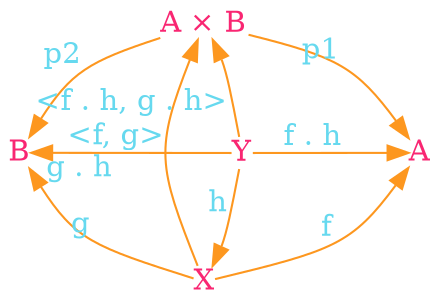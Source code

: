 digraph C
{
	graph [ layout=sfdp rankdir=TB bgcolor="#00000000" splines=curved ];
	"A × B" [ fontcolor="#F92672" shape=plain ];
	A [ fontcolor="#F92672" shape=plain ];
	B [ fontcolor="#F92672" shape=plain ];
	X [ fontcolor="#F92672" shape=plain ];
	Y [ fontcolor="#F92672" shape=plain ];
	X -> A [ fontcolor="#66D9EF" color="#FD971F" label=f ];
	X -> "A × B" [ fontcolor="#66D9EF" color="#FD971F" label="<f, g>" ];
	X -> B [ fontcolor="#66D9EF" color="#FD971F" label=g ];
	"A × B" -> A [ fontcolor="#66D9EF" color="#FD971F" label=p1 ];
	"A × B" -> B [ fontcolor="#66D9EF" color="#FD971F" label=p2 ];
	Y -> A [ fontcolor="#66D9EF" color="#FD971F" label="f . h" ];
	Y -> X [ fontcolor="#66D9EF" color="#FD971F" label=h ];
	Y -> B [ fontcolor="#66D9EF" color="#FD971F" label="g . h" ];
	Y -> "A × B" [ fontcolor="#66D9EF" color="#FD971F" label="<f . h, g . h>" ];
}
